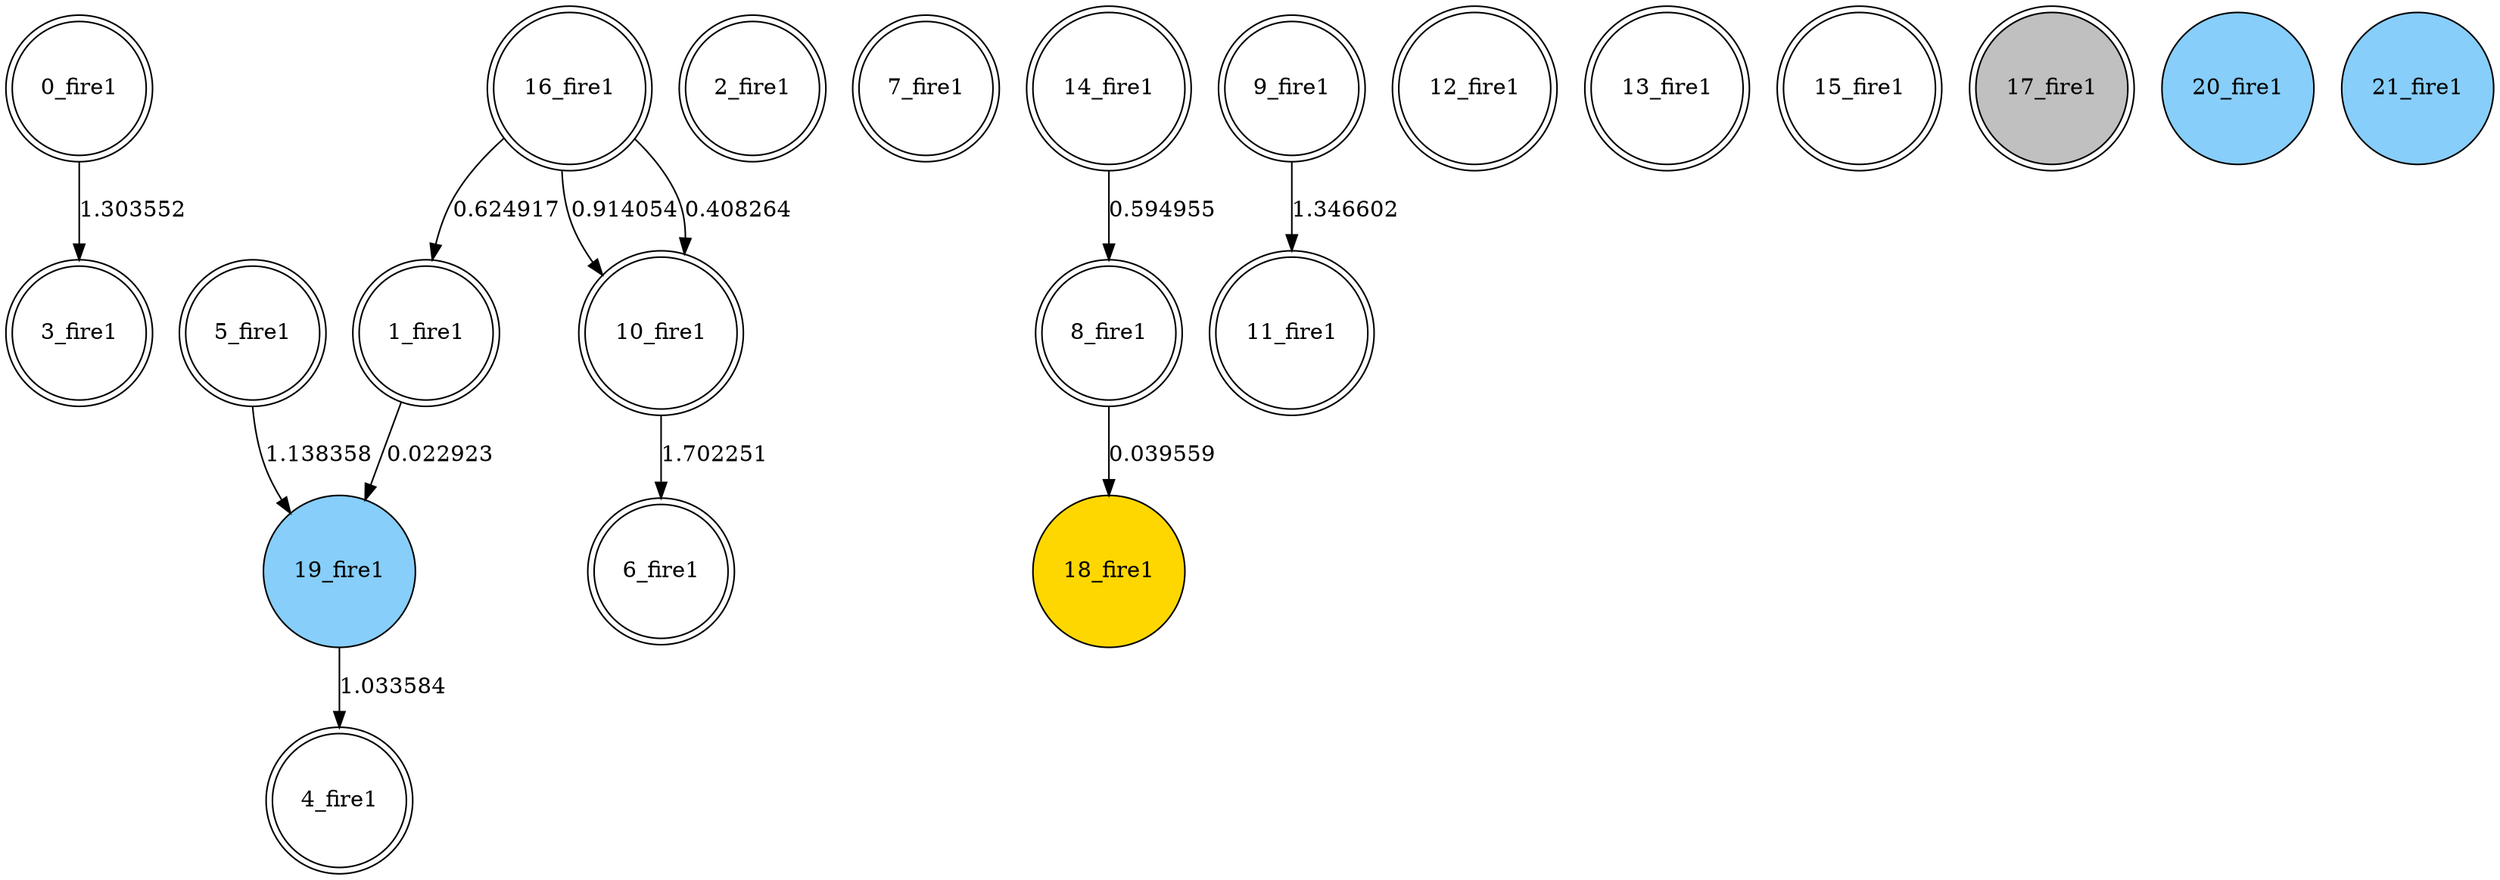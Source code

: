digraph G {
 node[shape = circle]
0 [label="0_fire1",shape=doublecircle]
1 [label="1_fire1",shape=doublecircle]
2 [label="2_fire1",shape=doublecircle]
3 [label="3_fire1",shape=doublecircle]
4 [label="4_fire1",shape=doublecircle]
5 [label="5_fire1",shape=doublecircle]
6 [label="6_fire1",shape=doublecircle]
7 [label="7_fire1",shape=doublecircle]
8 [label="8_fire1",shape=doublecircle]
9 [label="9_fire1",shape=doublecircle]
10 [label="10_fire1",shape=doublecircle]
11 [label="11_fire1",shape=doublecircle]
12 [label="12_fire1",shape=doublecircle]
13 [label="13_fire1",shape=doublecircle]
14 [label="14_fire1",shape=doublecircle]
15 [label="15_fire1",shape=doublecircle]
16 [label="16_fire1",shape=doublecircle]
17 [label="17_fire1",shape=doublecircle, style=filled, fillcolor=gray]
18 [label="18_fire1",style=filled, fillcolor=gold]
19 [label="19_fire1",style=filled, fillcolor=lightskyblue]
20 [label="20_fire1",style=filled, fillcolor=lightskyblue]
21 [label="21_fire1",style=filled, fillcolor=lightskyblue]
1 -> 19 [label="0.022923"]
9 -> 11 [label="1.346602"]
8 -> 18 [label="0.039559"]
19 -> 4 [label="1.033584"]
16 -> 1 [label="0.624917"]
16 -> 10 [label="0.914054"]
5 -> 19 [label="1.138358"]
16 -> 10 [label="0.408264"]
10 -> 6 [label="1.702251"]
14 -> 8 [label="0.594955"]
0 -> 3 [label="1.303552"]
}
